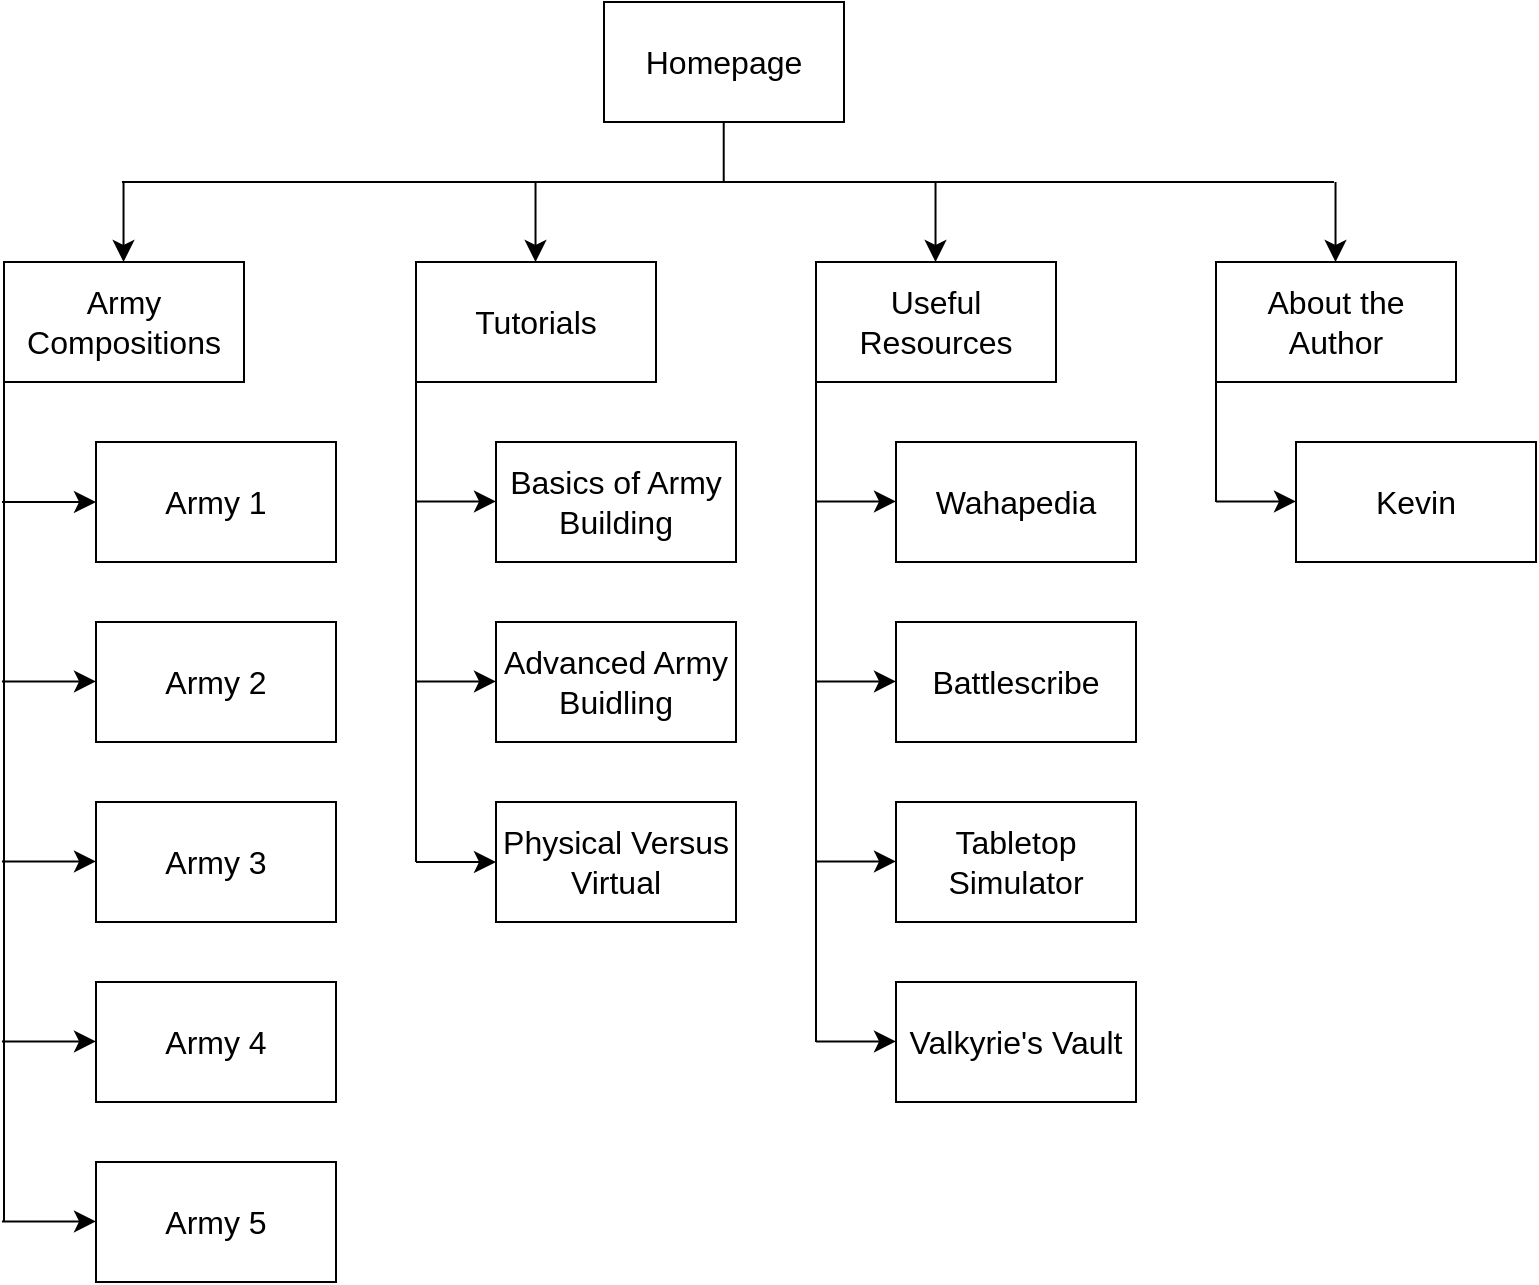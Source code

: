 <mxfile version="23.1.1" type="device">
  <diagram id="prtHgNgQTEPvFCAcTncT" name="Page-1">
    <mxGraphModel dx="1843" dy="829" grid="1" gridSize="10" guides="1" tooltips="1" connect="1" arrows="1" fold="1" page="1" pageScale="1" pageWidth="827" pageHeight="1169" math="0" shadow="0">
      <root>
        <mxCell id="0" />
        <mxCell id="1" parent="0" />
        <mxCell id="tYKZrf_K78zpS2OIbyBV-18" value="Army Compositions" style="rounded=0;whiteSpace=wrap;html=1;fontSize=16;" vertex="1" parent="1">
          <mxGeometry x="31" y="290" width="120" height="60" as="geometry" />
        </mxCell>
        <mxCell id="tYKZrf_K78zpS2OIbyBV-19" value="Tutorials" style="rounded=0;whiteSpace=wrap;html=1;fontSize=16;" vertex="1" parent="1">
          <mxGeometry x="237" y="290" width="120" height="60" as="geometry" />
        </mxCell>
        <mxCell id="tYKZrf_K78zpS2OIbyBV-20" value="Useful Resources" style="rounded=0;whiteSpace=wrap;html=1;fontSize=16;" vertex="1" parent="1">
          <mxGeometry x="437" y="290" width="120" height="60" as="geometry" />
        </mxCell>
        <mxCell id="tYKZrf_K78zpS2OIbyBV-21" value="Homepage" style="rounded=0;whiteSpace=wrap;html=1;fontSize=16;" vertex="1" parent="1">
          <mxGeometry x="331" y="160" width="120" height="60" as="geometry" />
        </mxCell>
        <mxCell id="tYKZrf_K78zpS2OIbyBV-22" value="About the Author" style="rounded=0;whiteSpace=wrap;html=1;fontSize=16;" vertex="1" parent="1">
          <mxGeometry x="637" y="290" width="120" height="60" as="geometry" />
        </mxCell>
        <mxCell id="tYKZrf_K78zpS2OIbyBV-23" value="Army 1" style="rounded=0;whiteSpace=wrap;html=1;fontSize=16;" vertex="1" parent="1">
          <mxGeometry x="77" y="380" width="120" height="60" as="geometry" />
        </mxCell>
        <mxCell id="tYKZrf_K78zpS2OIbyBV-24" value="Army 2" style="rounded=0;whiteSpace=wrap;html=1;fontSize=16;" vertex="1" parent="1">
          <mxGeometry x="77" y="470" width="120" height="60" as="geometry" />
        </mxCell>
        <mxCell id="tYKZrf_K78zpS2OIbyBV-25" value="Army 3" style="rounded=0;whiteSpace=wrap;html=1;fontSize=16;" vertex="1" parent="1">
          <mxGeometry x="77" y="560" width="120" height="60" as="geometry" />
        </mxCell>
        <mxCell id="tYKZrf_K78zpS2OIbyBV-26" value="Army 4" style="rounded=0;whiteSpace=wrap;html=1;fontSize=16;" vertex="1" parent="1">
          <mxGeometry x="77" y="650" width="120" height="60" as="geometry" />
        </mxCell>
        <mxCell id="tYKZrf_K78zpS2OIbyBV-27" value="Army 5" style="rounded=0;whiteSpace=wrap;html=1;fontSize=16;" vertex="1" parent="1">
          <mxGeometry x="77" y="740" width="120" height="60" as="geometry" />
        </mxCell>
        <mxCell id="tYKZrf_K78zpS2OIbyBV-28" value="Basics of Army Building" style="rounded=0;whiteSpace=wrap;html=1;fontSize=16;" vertex="1" parent="1">
          <mxGeometry x="277" y="380" width="120" height="60" as="geometry" />
        </mxCell>
        <mxCell id="tYKZrf_K78zpS2OIbyBV-29" value="Advanced Army Buidling" style="rounded=0;whiteSpace=wrap;html=1;fontSize=16;" vertex="1" parent="1">
          <mxGeometry x="277" y="470" width="120" height="60" as="geometry" />
        </mxCell>
        <mxCell id="tYKZrf_K78zpS2OIbyBV-30" value="Wahapedia" style="rounded=0;whiteSpace=wrap;html=1;fontSize=16;" vertex="1" parent="1">
          <mxGeometry x="477" y="380" width="120" height="60" as="geometry" />
        </mxCell>
        <mxCell id="tYKZrf_K78zpS2OIbyBV-31" value="Physical Versus Virtual" style="rounded=0;whiteSpace=wrap;html=1;fontSize=16;" vertex="1" parent="1">
          <mxGeometry x="277" y="560" width="120" height="60" as="geometry" />
        </mxCell>
        <mxCell id="tYKZrf_K78zpS2OIbyBV-32" value="Kevin" style="rounded=0;whiteSpace=wrap;html=1;fontSize=16;" vertex="1" parent="1">
          <mxGeometry x="677" y="380" width="120" height="60" as="geometry" />
        </mxCell>
        <mxCell id="tYKZrf_K78zpS2OIbyBV-34" value="Battlescribe" style="rounded=0;whiteSpace=wrap;html=1;fontSize=16;" vertex="1" parent="1">
          <mxGeometry x="477" y="470" width="120" height="60" as="geometry" />
        </mxCell>
        <mxCell id="tYKZrf_K78zpS2OIbyBV-35" value="Tabletop Simulator" style="rounded=0;whiteSpace=wrap;html=1;fontSize=16;" vertex="1" parent="1">
          <mxGeometry x="477" y="560" width="120" height="60" as="geometry" />
        </mxCell>
        <mxCell id="tYKZrf_K78zpS2OIbyBV-36" value="Valkyrie&#39;s Vault" style="rounded=0;whiteSpace=wrap;html=1;fontSize=16;" vertex="1" parent="1">
          <mxGeometry x="477" y="650" width="120" height="60" as="geometry" />
        </mxCell>
        <mxCell id="tYKZrf_K78zpS2OIbyBV-38" value="" style="endArrow=none;html=1;rounded=0;fontSize=12;startSize=8;endSize=8;curved=1;entryX=0;entryY=1;entryDx=0;entryDy=0;" edge="1" parent="1" target="tYKZrf_K78zpS2OIbyBV-18">
          <mxGeometry width="50" height="50" relative="1" as="geometry">
            <mxPoint x="31" y="770" as="sourcePoint" />
            <mxPoint x="360" y="430" as="targetPoint" />
          </mxGeometry>
        </mxCell>
        <mxCell id="tYKZrf_K78zpS2OIbyBV-39" value="" style="endArrow=none;html=1;rounded=0;fontSize=12;startSize=8;endSize=8;curved=1;entryX=0;entryY=1;entryDx=0;entryDy=0;" edge="1" parent="1">
          <mxGeometry width="50" height="50" relative="1" as="geometry">
            <mxPoint x="237" y="590" as="sourcePoint" />
            <mxPoint x="237" y="350" as="targetPoint" />
          </mxGeometry>
        </mxCell>
        <mxCell id="tYKZrf_K78zpS2OIbyBV-40" value="" style="endArrow=none;html=1;rounded=0;fontSize=12;startSize=8;endSize=8;curved=1;entryX=0;entryY=1;entryDx=0;entryDy=0;" edge="1" parent="1">
          <mxGeometry width="50" height="50" relative="1" as="geometry">
            <mxPoint x="437" y="680" as="sourcePoint" />
            <mxPoint x="437" y="350" as="targetPoint" />
          </mxGeometry>
        </mxCell>
        <mxCell id="tYKZrf_K78zpS2OIbyBV-41" value="" style="endArrow=none;html=1;rounded=0;fontSize=12;startSize=8;endSize=8;curved=1;entryX=0;entryY=1;entryDx=0;entryDy=0;" edge="1" parent="1">
          <mxGeometry width="50" height="50" relative="1" as="geometry">
            <mxPoint x="637" y="410" as="sourcePoint" />
            <mxPoint x="637" y="350" as="targetPoint" />
          </mxGeometry>
        </mxCell>
        <mxCell id="tYKZrf_K78zpS2OIbyBV-43" value="" style="endArrow=classic;html=1;rounded=0;fontSize=12;startSize=8;endSize=8;curved=1;entryX=0;entryY=0.5;entryDx=0;entryDy=0;" edge="1" parent="1" target="tYKZrf_K78zpS2OIbyBV-23">
          <mxGeometry width="50" height="50" relative="1" as="geometry">
            <mxPoint x="30" y="410" as="sourcePoint" />
            <mxPoint x="370" y="820" as="targetPoint" />
          </mxGeometry>
        </mxCell>
        <mxCell id="tYKZrf_K78zpS2OIbyBV-45" value="" style="endArrow=classic;html=1;rounded=0;fontSize=12;startSize=8;endSize=8;curved=1;entryX=0;entryY=0.5;entryDx=0;entryDy=0;" edge="1" parent="1">
          <mxGeometry width="50" height="50" relative="1" as="geometry">
            <mxPoint x="30" y="499.71" as="sourcePoint" />
            <mxPoint x="77" y="499.71" as="targetPoint" />
          </mxGeometry>
        </mxCell>
        <mxCell id="tYKZrf_K78zpS2OIbyBV-46" value="" style="endArrow=classic;html=1;rounded=0;fontSize=12;startSize=8;endSize=8;curved=1;entryX=0;entryY=0.5;entryDx=0;entryDy=0;" edge="1" parent="1">
          <mxGeometry width="50" height="50" relative="1" as="geometry">
            <mxPoint x="30" y="589.71" as="sourcePoint" />
            <mxPoint x="77" y="589.71" as="targetPoint" />
          </mxGeometry>
        </mxCell>
        <mxCell id="tYKZrf_K78zpS2OIbyBV-47" value="" style="endArrow=classic;html=1;rounded=0;fontSize=12;startSize=8;endSize=8;curved=1;entryX=0;entryY=0.5;entryDx=0;entryDy=0;" edge="1" parent="1">
          <mxGeometry width="50" height="50" relative="1" as="geometry">
            <mxPoint x="30" y="679.71" as="sourcePoint" />
            <mxPoint x="77" y="679.71" as="targetPoint" />
          </mxGeometry>
        </mxCell>
        <mxCell id="tYKZrf_K78zpS2OIbyBV-48" value="" style="endArrow=classic;html=1;rounded=0;fontSize=12;startSize=8;endSize=8;curved=1;entryX=0;entryY=0.5;entryDx=0;entryDy=0;" edge="1" parent="1">
          <mxGeometry width="50" height="50" relative="1" as="geometry">
            <mxPoint x="30" y="769.71" as="sourcePoint" />
            <mxPoint x="77" y="769.71" as="targetPoint" />
          </mxGeometry>
        </mxCell>
        <mxCell id="tYKZrf_K78zpS2OIbyBV-49" value="" style="endArrow=classic;html=1;rounded=0;fontSize=12;startSize=8;endSize=8;curved=1;entryX=0;entryY=0.5;entryDx=0;entryDy=0;" edge="1" parent="1" target="tYKZrf_K78zpS2OIbyBV-31">
          <mxGeometry width="50" height="50" relative="1" as="geometry">
            <mxPoint x="237" y="590" as="sourcePoint" />
            <mxPoint x="274" y="589.71" as="targetPoint" />
          </mxGeometry>
        </mxCell>
        <mxCell id="tYKZrf_K78zpS2OIbyBV-51" value="" style="endArrow=classic;html=1;rounded=0;fontSize=12;startSize=8;endSize=8;curved=1;entryX=0;entryY=0.5;entryDx=0;entryDy=0;" edge="1" parent="1">
          <mxGeometry width="50" height="50" relative="1" as="geometry">
            <mxPoint x="237" y="499.71" as="sourcePoint" />
            <mxPoint x="277" y="499.71" as="targetPoint" />
          </mxGeometry>
        </mxCell>
        <mxCell id="tYKZrf_K78zpS2OIbyBV-52" value="" style="endArrow=classic;html=1;rounded=0;fontSize=12;startSize=8;endSize=8;curved=1;entryX=0;entryY=0.5;entryDx=0;entryDy=0;" edge="1" parent="1">
          <mxGeometry width="50" height="50" relative="1" as="geometry">
            <mxPoint x="237" y="409.71" as="sourcePoint" />
            <mxPoint x="277" y="409.71" as="targetPoint" />
          </mxGeometry>
        </mxCell>
        <mxCell id="tYKZrf_K78zpS2OIbyBV-53" value="" style="endArrow=classic;html=1;rounded=0;fontSize=12;startSize=8;endSize=8;curved=1;entryX=0;entryY=0.5;entryDx=0;entryDy=0;" edge="1" parent="1">
          <mxGeometry width="50" height="50" relative="1" as="geometry">
            <mxPoint x="437" y="409.71" as="sourcePoint" />
            <mxPoint x="477" y="409.71" as="targetPoint" />
          </mxGeometry>
        </mxCell>
        <mxCell id="tYKZrf_K78zpS2OIbyBV-54" value="" style="endArrow=classic;html=1;rounded=0;fontSize=12;startSize=8;endSize=8;curved=1;entryX=0;entryY=0.5;entryDx=0;entryDy=0;" edge="1" parent="1">
          <mxGeometry width="50" height="50" relative="1" as="geometry">
            <mxPoint x="437" y="499.71" as="sourcePoint" />
            <mxPoint x="477" y="499.71" as="targetPoint" />
          </mxGeometry>
        </mxCell>
        <mxCell id="tYKZrf_K78zpS2OIbyBV-55" value="" style="endArrow=classic;html=1;rounded=0;fontSize=12;startSize=8;endSize=8;curved=1;entryX=0;entryY=0.5;entryDx=0;entryDy=0;" edge="1" parent="1">
          <mxGeometry width="50" height="50" relative="1" as="geometry">
            <mxPoint x="437" y="589.71" as="sourcePoint" />
            <mxPoint x="477" y="589.71" as="targetPoint" />
          </mxGeometry>
        </mxCell>
        <mxCell id="tYKZrf_K78zpS2OIbyBV-56" value="" style="endArrow=classic;html=1;rounded=0;fontSize=12;startSize=8;endSize=8;curved=1;entryX=0;entryY=0.5;entryDx=0;entryDy=0;" edge="1" parent="1">
          <mxGeometry width="50" height="50" relative="1" as="geometry">
            <mxPoint x="437" y="679.71" as="sourcePoint" />
            <mxPoint x="477" y="679.71" as="targetPoint" />
          </mxGeometry>
        </mxCell>
        <mxCell id="tYKZrf_K78zpS2OIbyBV-57" value="" style="endArrow=classic;html=1;rounded=0;fontSize=12;startSize=8;endSize=8;curved=1;entryX=0;entryY=0.5;entryDx=0;entryDy=0;" edge="1" parent="1">
          <mxGeometry width="50" height="50" relative="1" as="geometry">
            <mxPoint x="637" y="409.71" as="sourcePoint" />
            <mxPoint x="677" y="409.71" as="targetPoint" />
          </mxGeometry>
        </mxCell>
        <mxCell id="tYKZrf_K78zpS2OIbyBV-58" value="" style="endArrow=none;html=1;rounded=0;fontSize=12;startSize=8;endSize=8;curved=1;" edge="1" parent="1">
          <mxGeometry width="50" height="50" relative="1" as="geometry">
            <mxPoint x="390.86" y="250" as="sourcePoint" />
            <mxPoint x="390.86" y="220" as="targetPoint" />
          </mxGeometry>
        </mxCell>
        <mxCell id="tYKZrf_K78zpS2OIbyBV-59" value="" style="endArrow=none;html=1;rounded=0;fontSize=12;startSize=8;endSize=8;curved=1;" edge="1" parent="1">
          <mxGeometry width="50" height="50" relative="1" as="geometry">
            <mxPoint x="90" y="250" as="sourcePoint" />
            <mxPoint x="696" y="250" as="targetPoint" />
          </mxGeometry>
        </mxCell>
        <mxCell id="tYKZrf_K78zpS2OIbyBV-60" value="" style="endArrow=classic;html=1;rounded=0;fontSize=12;startSize=8;endSize=8;curved=1;" edge="1" parent="1">
          <mxGeometry width="50" height="50" relative="1" as="geometry">
            <mxPoint x="696.76" y="250" as="sourcePoint" />
            <mxPoint x="696.76" y="290" as="targetPoint" />
          </mxGeometry>
        </mxCell>
        <mxCell id="tYKZrf_K78zpS2OIbyBV-61" value="" style="endArrow=classic;html=1;rounded=0;fontSize=12;startSize=8;endSize=8;curved=1;" edge="1" parent="1">
          <mxGeometry width="50" height="50" relative="1" as="geometry">
            <mxPoint x="496.76" y="250" as="sourcePoint" />
            <mxPoint x="496.76" y="290" as="targetPoint" />
          </mxGeometry>
        </mxCell>
        <mxCell id="tYKZrf_K78zpS2OIbyBV-62" value="" style="endArrow=classic;html=1;rounded=0;fontSize=12;startSize=8;endSize=8;curved=1;" edge="1" parent="1">
          <mxGeometry width="50" height="50" relative="1" as="geometry">
            <mxPoint x="296.76" y="250" as="sourcePoint" />
            <mxPoint x="296.76" y="290" as="targetPoint" />
          </mxGeometry>
        </mxCell>
        <mxCell id="tYKZrf_K78zpS2OIbyBV-63" value="" style="endArrow=classic;html=1;rounded=0;fontSize=12;startSize=8;endSize=8;curved=1;" edge="1" parent="1">
          <mxGeometry width="50" height="50" relative="1" as="geometry">
            <mxPoint x="90.76" y="250" as="sourcePoint" />
            <mxPoint x="90.76" y="290" as="targetPoint" />
          </mxGeometry>
        </mxCell>
      </root>
    </mxGraphModel>
  </diagram>
</mxfile>
